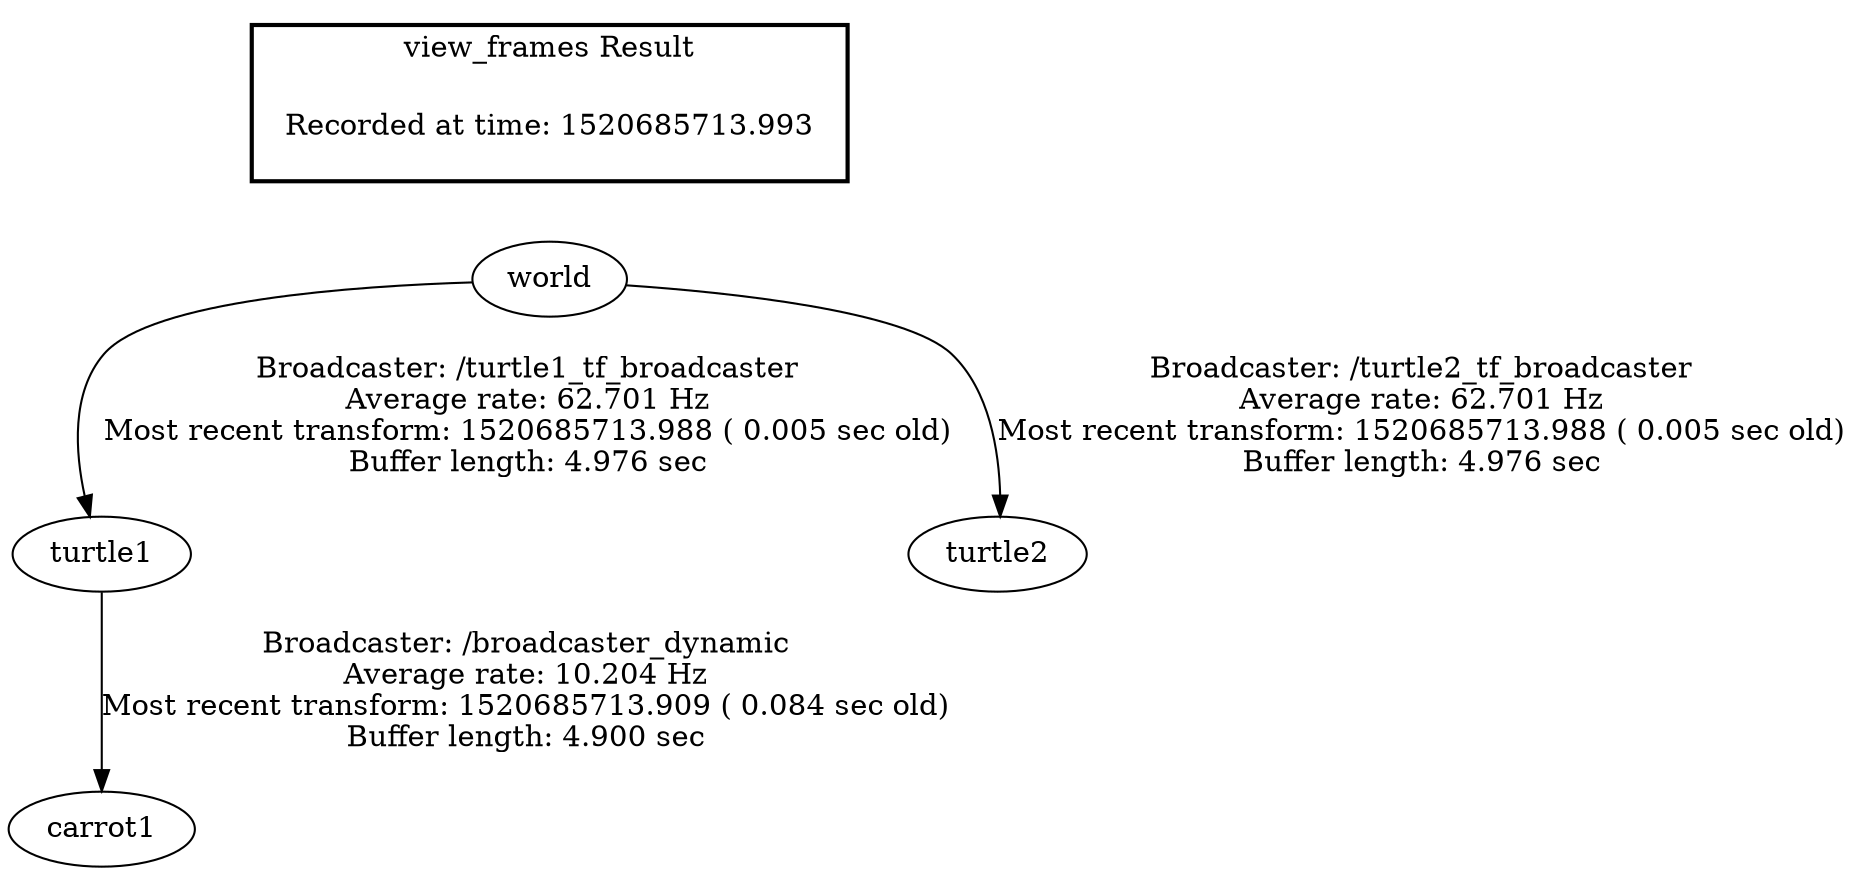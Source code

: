 digraph G {
"turtle1" -> "carrot1"[label="Broadcaster: /broadcaster_dynamic\nAverage rate: 10.204 Hz\nMost recent transform: 1520685713.909 ( 0.084 sec old)\nBuffer length: 4.900 sec\n"];
"world" -> "turtle1"[label="Broadcaster: /turtle1_tf_broadcaster\nAverage rate: 62.701 Hz\nMost recent transform: 1520685713.988 ( 0.005 sec old)\nBuffer length: 4.976 sec\n"];
"world" -> "turtle2"[label="Broadcaster: /turtle2_tf_broadcaster\nAverage rate: 62.701 Hz\nMost recent transform: 1520685713.988 ( 0.005 sec old)\nBuffer length: 4.976 sec\n"];
edge [style=invis];
 subgraph cluster_legend { style=bold; color=black; label ="view_frames Result";
"Recorded at time: 1520685713.993"[ shape=plaintext ] ;
 }->"world";
}